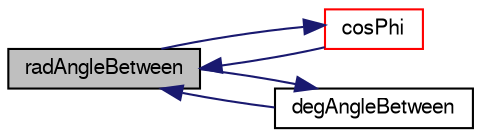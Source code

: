 digraph "radAngleBetween"
{
  bgcolor="transparent";
  edge [fontname="FreeSans",fontsize="10",labelfontname="FreeSans",labelfontsize="10"];
  node [fontname="FreeSans",fontsize="10",shape=record];
  rankdir="LR";
  Node195 [label="radAngleBetween",height=0.2,width=0.4,color="black", fillcolor="grey75", style="filled", fontcolor="black"];
  Node195 -> Node196 [dir="back",color="midnightblue",fontsize="10",style="solid",fontname="FreeSans"];
  Node196 [label="cosPhi",height=0.2,width=0.4,color="red",URL="$a21195.html#a044bf851e38a97159c6db0f489a67522",tooltip="Calculate angle between a and b in radians. "];
  Node196 -> Node195 [dir="back",color="midnightblue",fontsize="10",style="solid",fontname="FreeSans"];
  Node195 -> Node281 [dir="back",color="midnightblue",fontsize="10",style="solid",fontname="FreeSans"];
  Node281 [label="degAngleBetween",height=0.2,width=0.4,color="black",URL="$a21195.html#ab61850ec0c8c961db8657838aac07d2d",tooltip="Calculate angle between a and b in degrees. "];
  Node281 -> Node195 [dir="back",color="midnightblue",fontsize="10",style="solid",fontname="FreeSans"];
}
